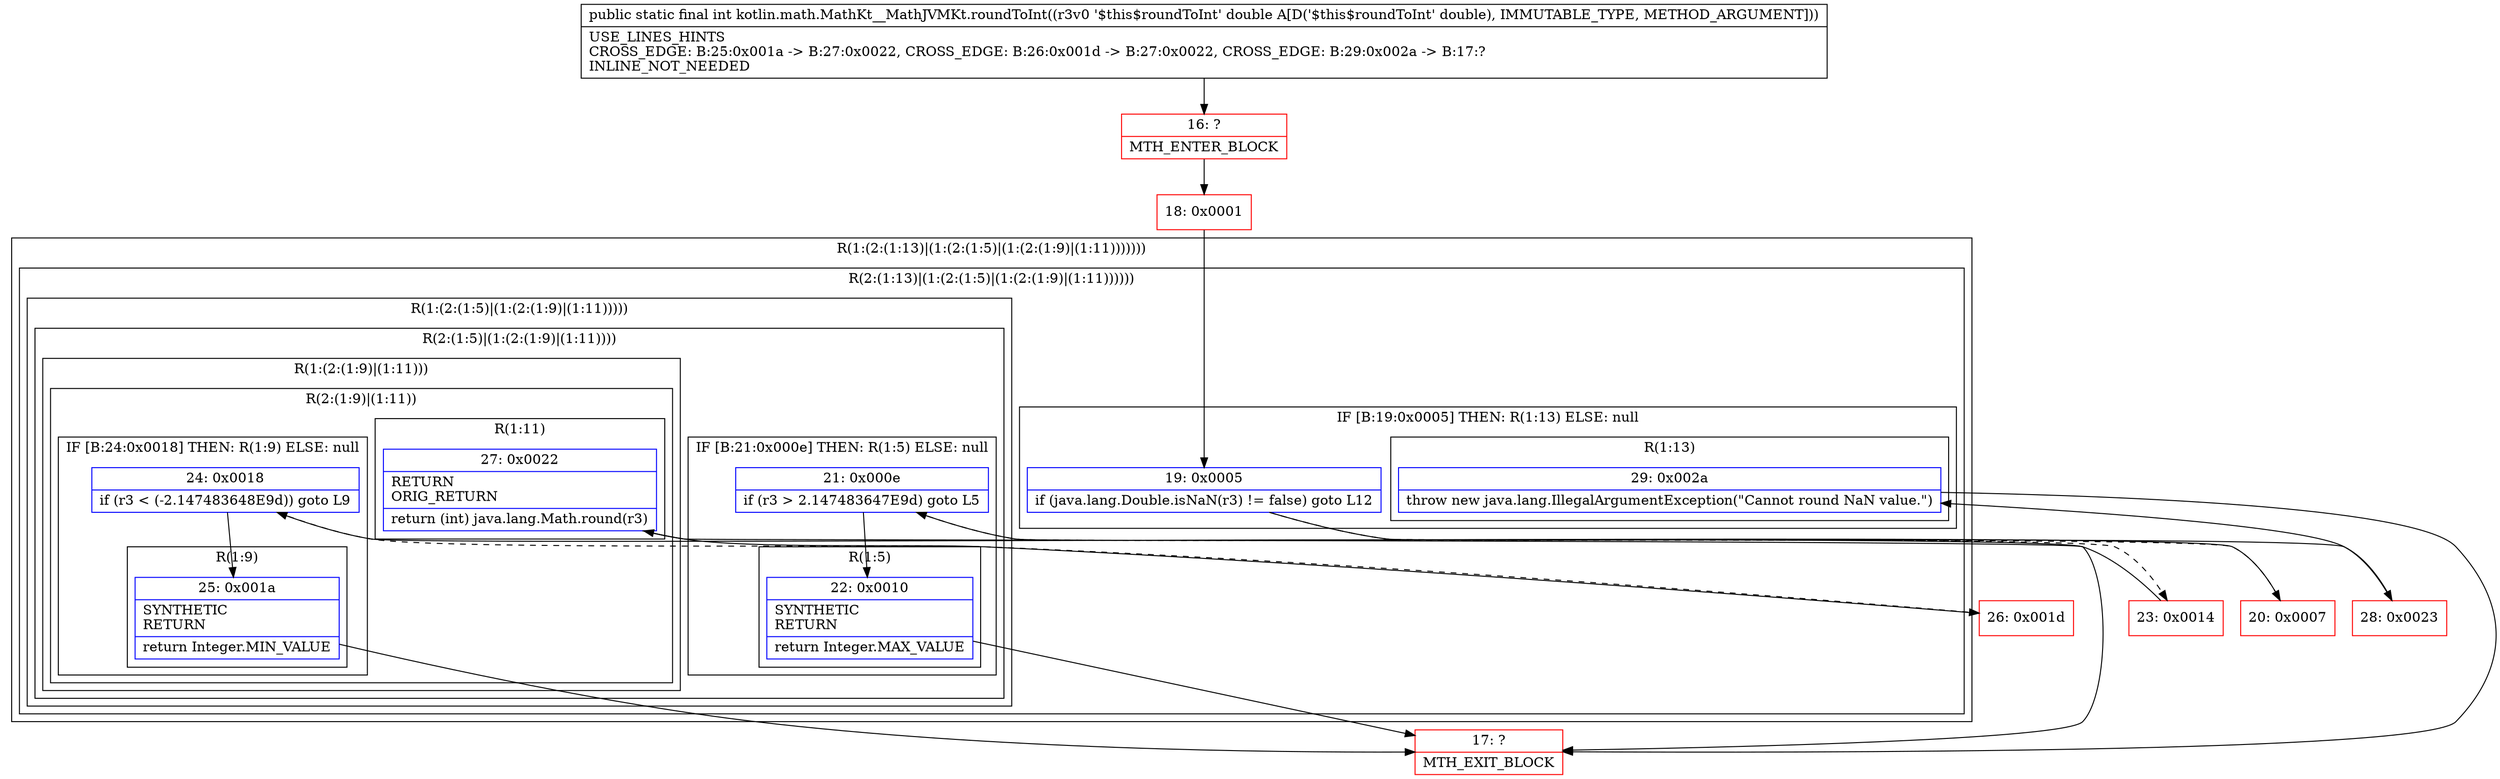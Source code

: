 digraph "CFG forkotlin.math.MathKt__MathJVMKt.roundToInt(D)I" {
subgraph cluster_Region_699624121 {
label = "R(1:(2:(1:13)|(1:(2:(1:5)|(1:(2:(1:9)|(1:11)))))))";
node [shape=record,color=blue];
subgraph cluster_Region_384660990 {
label = "R(2:(1:13)|(1:(2:(1:5)|(1:(2:(1:9)|(1:11))))))";
node [shape=record,color=blue];
subgraph cluster_IfRegion_1677716391 {
label = "IF [B:19:0x0005] THEN: R(1:13) ELSE: null";
node [shape=record,color=blue];
Node_19 [shape=record,label="{19\:\ 0x0005|if (java.lang.Double.isNaN(r3) != false) goto L12\l}"];
subgraph cluster_Region_1034332487 {
label = "R(1:13)";
node [shape=record,color=blue];
Node_29 [shape=record,label="{29\:\ 0x002a|throw new java.lang.IllegalArgumentException(\"Cannot round NaN value.\")\l}"];
}
}
subgraph cluster_Region_267578088 {
label = "R(1:(2:(1:5)|(1:(2:(1:9)|(1:11)))))";
node [shape=record,color=blue];
subgraph cluster_Region_1926052973 {
label = "R(2:(1:5)|(1:(2:(1:9)|(1:11))))";
node [shape=record,color=blue];
subgraph cluster_IfRegion_1861440320 {
label = "IF [B:21:0x000e] THEN: R(1:5) ELSE: null";
node [shape=record,color=blue];
Node_21 [shape=record,label="{21\:\ 0x000e|if (r3 \> 2.147483647E9d) goto L5\l}"];
subgraph cluster_Region_1712792392 {
label = "R(1:5)";
node [shape=record,color=blue];
Node_22 [shape=record,label="{22\:\ 0x0010|SYNTHETIC\lRETURN\l|return Integer.MAX_VALUE\l}"];
}
}
subgraph cluster_Region_2125078728 {
label = "R(1:(2:(1:9)|(1:11)))";
node [shape=record,color=blue];
subgraph cluster_Region_1696552228 {
label = "R(2:(1:9)|(1:11))";
node [shape=record,color=blue];
subgraph cluster_IfRegion_293761940 {
label = "IF [B:24:0x0018] THEN: R(1:9) ELSE: null";
node [shape=record,color=blue];
Node_24 [shape=record,label="{24\:\ 0x0018|if (r3 \< (\-2.147483648E9d)) goto L9\l}"];
subgraph cluster_Region_1313873807 {
label = "R(1:9)";
node [shape=record,color=blue];
Node_25 [shape=record,label="{25\:\ 0x001a|SYNTHETIC\lRETURN\l|return Integer.MIN_VALUE\l}"];
}
}
subgraph cluster_Region_1641269997 {
label = "R(1:11)";
node [shape=record,color=blue];
Node_27 [shape=record,label="{27\:\ 0x0022|RETURN\lORIG_RETURN\l|return (int) java.lang.Math.round(r3)\l}"];
}
}
}
}
}
}
}
Node_16 [shape=record,color=red,label="{16\:\ ?|MTH_ENTER_BLOCK\l}"];
Node_18 [shape=record,color=red,label="{18\:\ 0x0001}"];
Node_20 [shape=record,color=red,label="{20\:\ 0x0007}"];
Node_17 [shape=record,color=red,label="{17\:\ ?|MTH_EXIT_BLOCK\l}"];
Node_23 [shape=record,color=red,label="{23\:\ 0x0014}"];
Node_26 [shape=record,color=red,label="{26\:\ 0x001d}"];
Node_28 [shape=record,color=red,label="{28\:\ 0x0023}"];
MethodNode[shape=record,label="{public static final int kotlin.math.MathKt__MathJVMKt.roundToInt((r3v0 '$this$roundToInt' double A[D('$this$roundToInt' double), IMMUTABLE_TYPE, METHOD_ARGUMENT]))  | USE_LINES_HINTS\lCROSS_EDGE: B:25:0x001a \-\> B:27:0x0022, CROSS_EDGE: B:26:0x001d \-\> B:27:0x0022, CROSS_EDGE: B:29:0x002a \-\> B:17:?\lINLINE_NOT_NEEDED\l}"];
MethodNode -> Node_16;Node_19 -> Node_20[style=dashed];
Node_19 -> Node_28;
Node_29 -> Node_17;
Node_21 -> Node_22;
Node_21 -> Node_23[style=dashed];
Node_22 -> Node_17;
Node_24 -> Node_25;
Node_24 -> Node_26[style=dashed];
Node_25 -> Node_17;
Node_27 -> Node_17;
Node_16 -> Node_18;
Node_18 -> Node_19;
Node_20 -> Node_21;
Node_23 -> Node_24;
Node_26 -> Node_27;
Node_28 -> Node_29;
}

